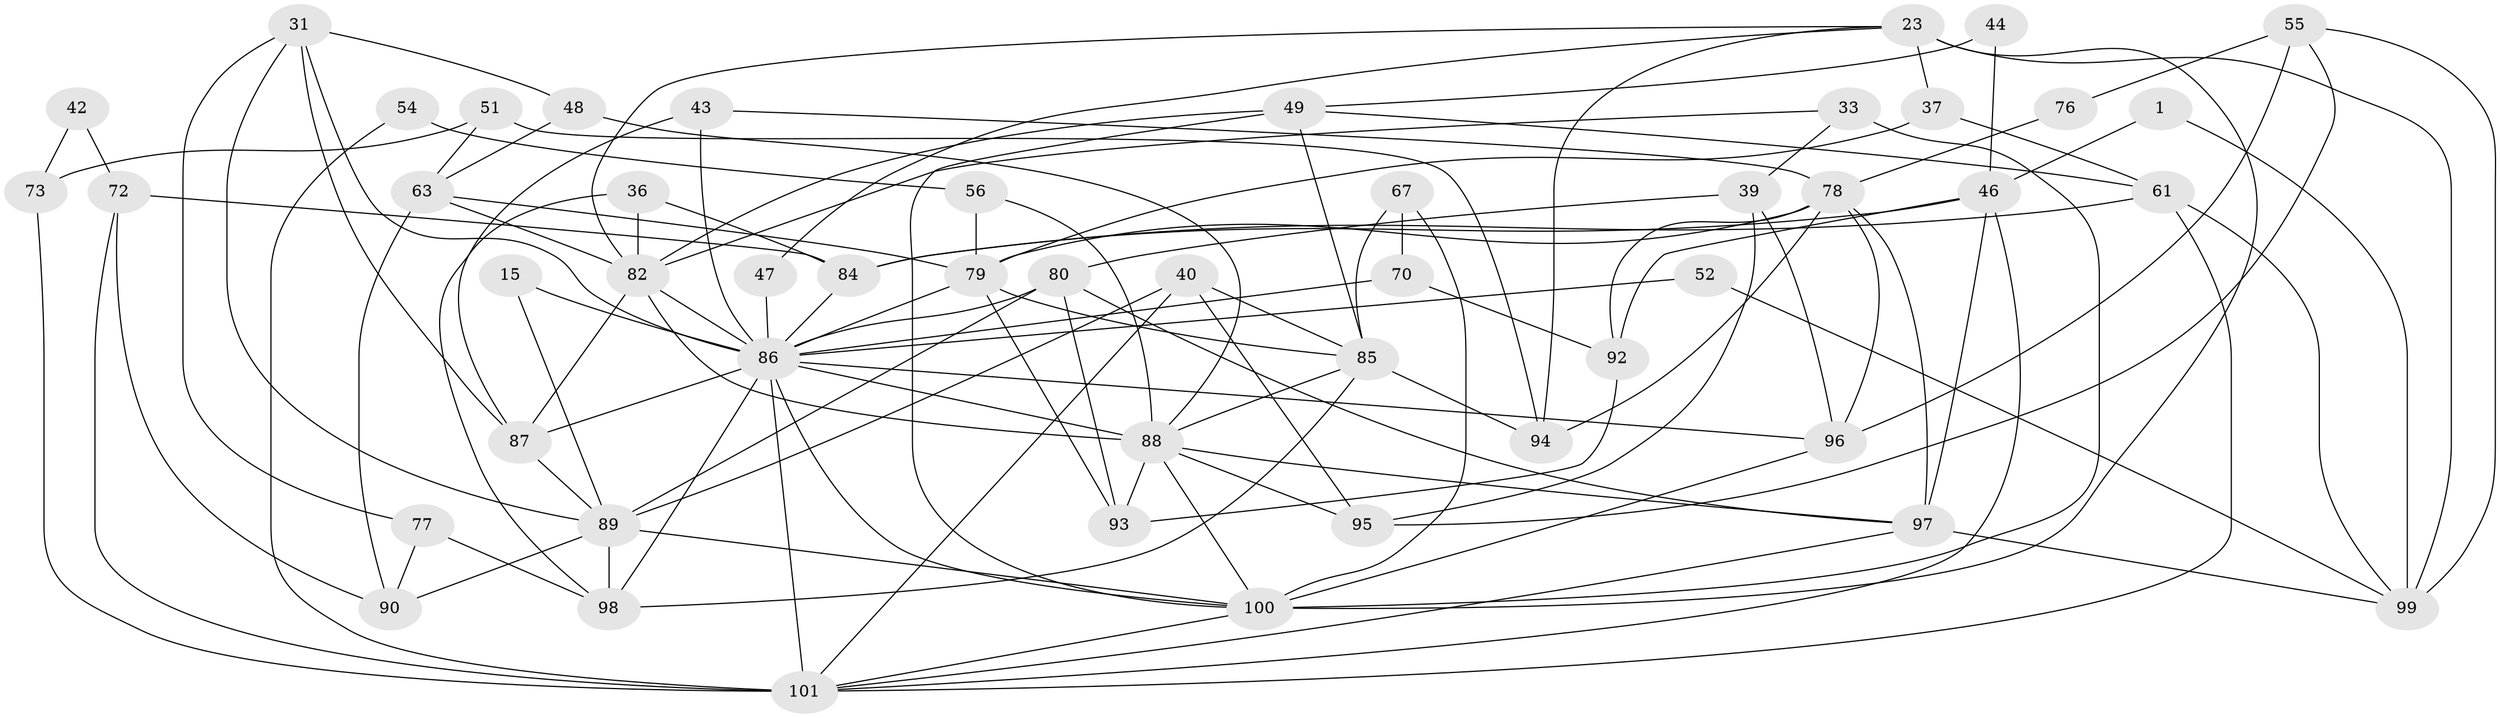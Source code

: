 // original degree distribution, {2: 0.12871287128712872, 3: 0.27722772277227725, 5: 0.1782178217821782, 7: 0.039603960396039604, 4: 0.27722772277227725, 6: 0.07920792079207921, 8: 0.019801980198019802}
// Generated by graph-tools (version 1.1) at 2025/50/03/09/25 04:50:08]
// undirected, 50 vertices, 117 edges
graph export_dot {
graph [start="1"]
  node [color=gray90,style=filled];
  1;
  15;
  23;
  31 [super="+21+5"];
  33 [super="+18"];
  36;
  37;
  39;
  40;
  42;
  43 [super="+28"];
  44;
  46 [super="+38"];
  47;
  48;
  49;
  51;
  52;
  54;
  55;
  56;
  61 [super="+26"];
  63;
  67;
  70 [super="+25"];
  72 [super="+29"];
  73;
  76;
  77;
  78 [super="+75"];
  79 [super="+65"];
  80 [super="+9+74"];
  82 [super="+50+68"];
  84 [super="+69"];
  85 [super="+59"];
  86 [super="+12+53"];
  87 [super="+57"];
  88 [super="+14+11"];
  89 [super="+32+41"];
  90;
  92 [super="+81"];
  93;
  94;
  95;
  96 [super="+35"];
  97 [super="+27"];
  98;
  99 [super="+91"];
  100 [super="+3+71+64"];
  101 [super="+30+83"];
  1 -- 46;
  1 -- 99;
  15 -- 86;
  15 -- 89;
  23 -- 100;
  23 -- 37;
  23 -- 47;
  23 -- 94;
  23 -- 99 [weight=2];
  23 -- 82;
  31 -- 77;
  31 -- 48;
  31 -- 86;
  31 -- 89;
  31 -- 87;
  33 -- 100 [weight=5];
  33 -- 39;
  33 -- 82 [weight=2];
  36 -- 82;
  36 -- 98;
  36 -- 84;
  37 -- 79;
  37 -- 61;
  39 -- 95;
  39 -- 96;
  39 -- 80;
  40 -- 95;
  40 -- 89;
  40 -- 101;
  40 -- 85;
  42 -- 73;
  42 -- 72;
  43 -- 87 [weight=2];
  43 -- 86 [weight=3];
  43 -- 78;
  44 -- 49;
  44 -- 46;
  46 -- 97 [weight=2];
  46 -- 92;
  46 -- 84;
  46 -- 101;
  47 -- 86;
  48 -- 88;
  48 -- 63;
  49 -- 61;
  49 -- 100;
  49 -- 82;
  49 -- 85;
  51 -- 94;
  51 -- 63;
  51 -- 73;
  52 -- 99;
  52 -- 86;
  54 -- 56;
  54 -- 101 [weight=2];
  55 -- 76;
  55 -- 95;
  55 -- 99;
  55 -- 96;
  56 -- 88;
  56 -- 79;
  61 -- 84 [weight=2];
  61 -- 99;
  61 -- 101 [weight=2];
  63 -- 90;
  63 -- 82;
  63 -- 79;
  67 -- 100;
  67 -- 70;
  67 -- 85;
  70 -- 86 [weight=3];
  70 -- 92;
  72 -- 101 [weight=2];
  72 -- 90;
  72 -- 84;
  73 -- 101;
  76 -- 78;
  77 -- 98;
  77 -- 90;
  78 -- 94;
  78 -- 92;
  78 -- 97;
  78 -- 96;
  78 -- 79 [weight=2];
  79 -- 93 [weight=2];
  79 -- 85 [weight=2];
  79 -- 86;
  80 -- 93 [weight=2];
  80 -- 97;
  80 -- 86;
  80 -- 89 [weight=2];
  82 -- 86 [weight=2];
  82 -- 87;
  82 -- 88;
  84 -- 86 [weight=2];
  85 -- 98;
  85 -- 88;
  85 -- 94;
  86 -- 100 [weight=3];
  86 -- 87;
  86 -- 88 [weight=2];
  86 -- 98;
  86 -- 101 [weight=2];
  86 -- 96;
  87 -- 89;
  88 -- 95;
  88 -- 100 [weight=2];
  88 -- 93 [weight=2];
  88 -- 97;
  89 -- 98;
  89 -- 100;
  89 -- 90;
  92 -- 93 [weight=2];
  96 -- 100;
  97 -- 99;
  97 -- 101;
  100 -- 101 [weight=2];
}

